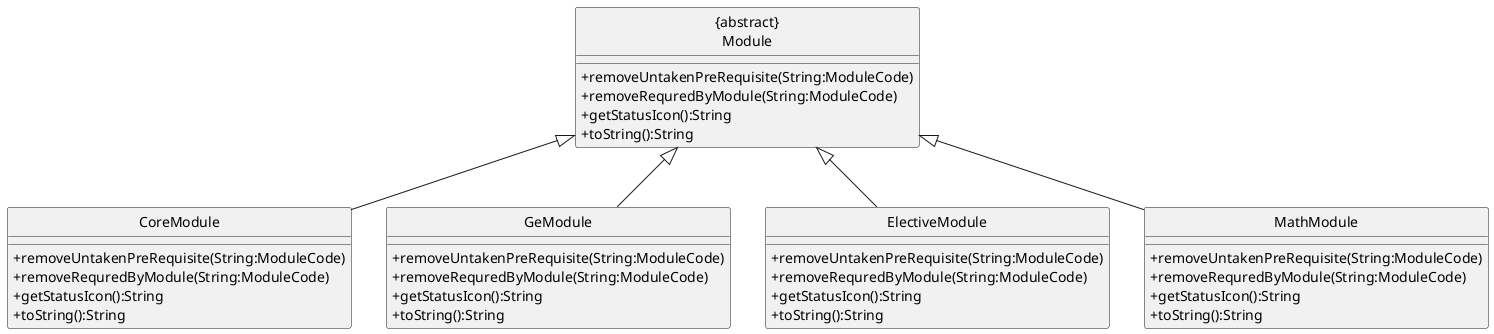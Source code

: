 @startuml

hide circle
skinparam classAttributeIconSize 0

class "{abstract}\nModule" {
    +removeUntakenPreRequisite(String:ModuleCode)
    +removeRequredByModule(String:ModuleCode)
    +getStatusIcon():String
    +toString():String
}

class "CoreModule" {
    +removeUntakenPreRequisite(String:ModuleCode)
    +removeRequredByModule(String:ModuleCode)
    +getStatusIcon():String
    +toString():String
}

class "GeModule" {
    +removeUntakenPreRequisite(String:ModuleCode)
    +removeRequredByModule(String:ModuleCode)
    +getStatusIcon():String
    +toString():String
}

class "ElectiveModule" {
    +removeUntakenPreRequisite(String:ModuleCode)
    +removeRequredByModule(String:ModuleCode)
    +getStatusIcon():String
    +toString():String
}

class "MathModule" {
    +removeUntakenPreRequisite(String:ModuleCode)
    +removeRequredByModule(String:ModuleCode)
    +getStatusIcon():String
    +toString():String
}

"{abstract}\nModule" <|-- "CoreModule"
"{abstract}\nModule" <|-- "GeModule"
"{abstract}\nModule" <|-- "ElectiveModule"
"{abstract}\nModule" <|-- "MathModule"

@enduml